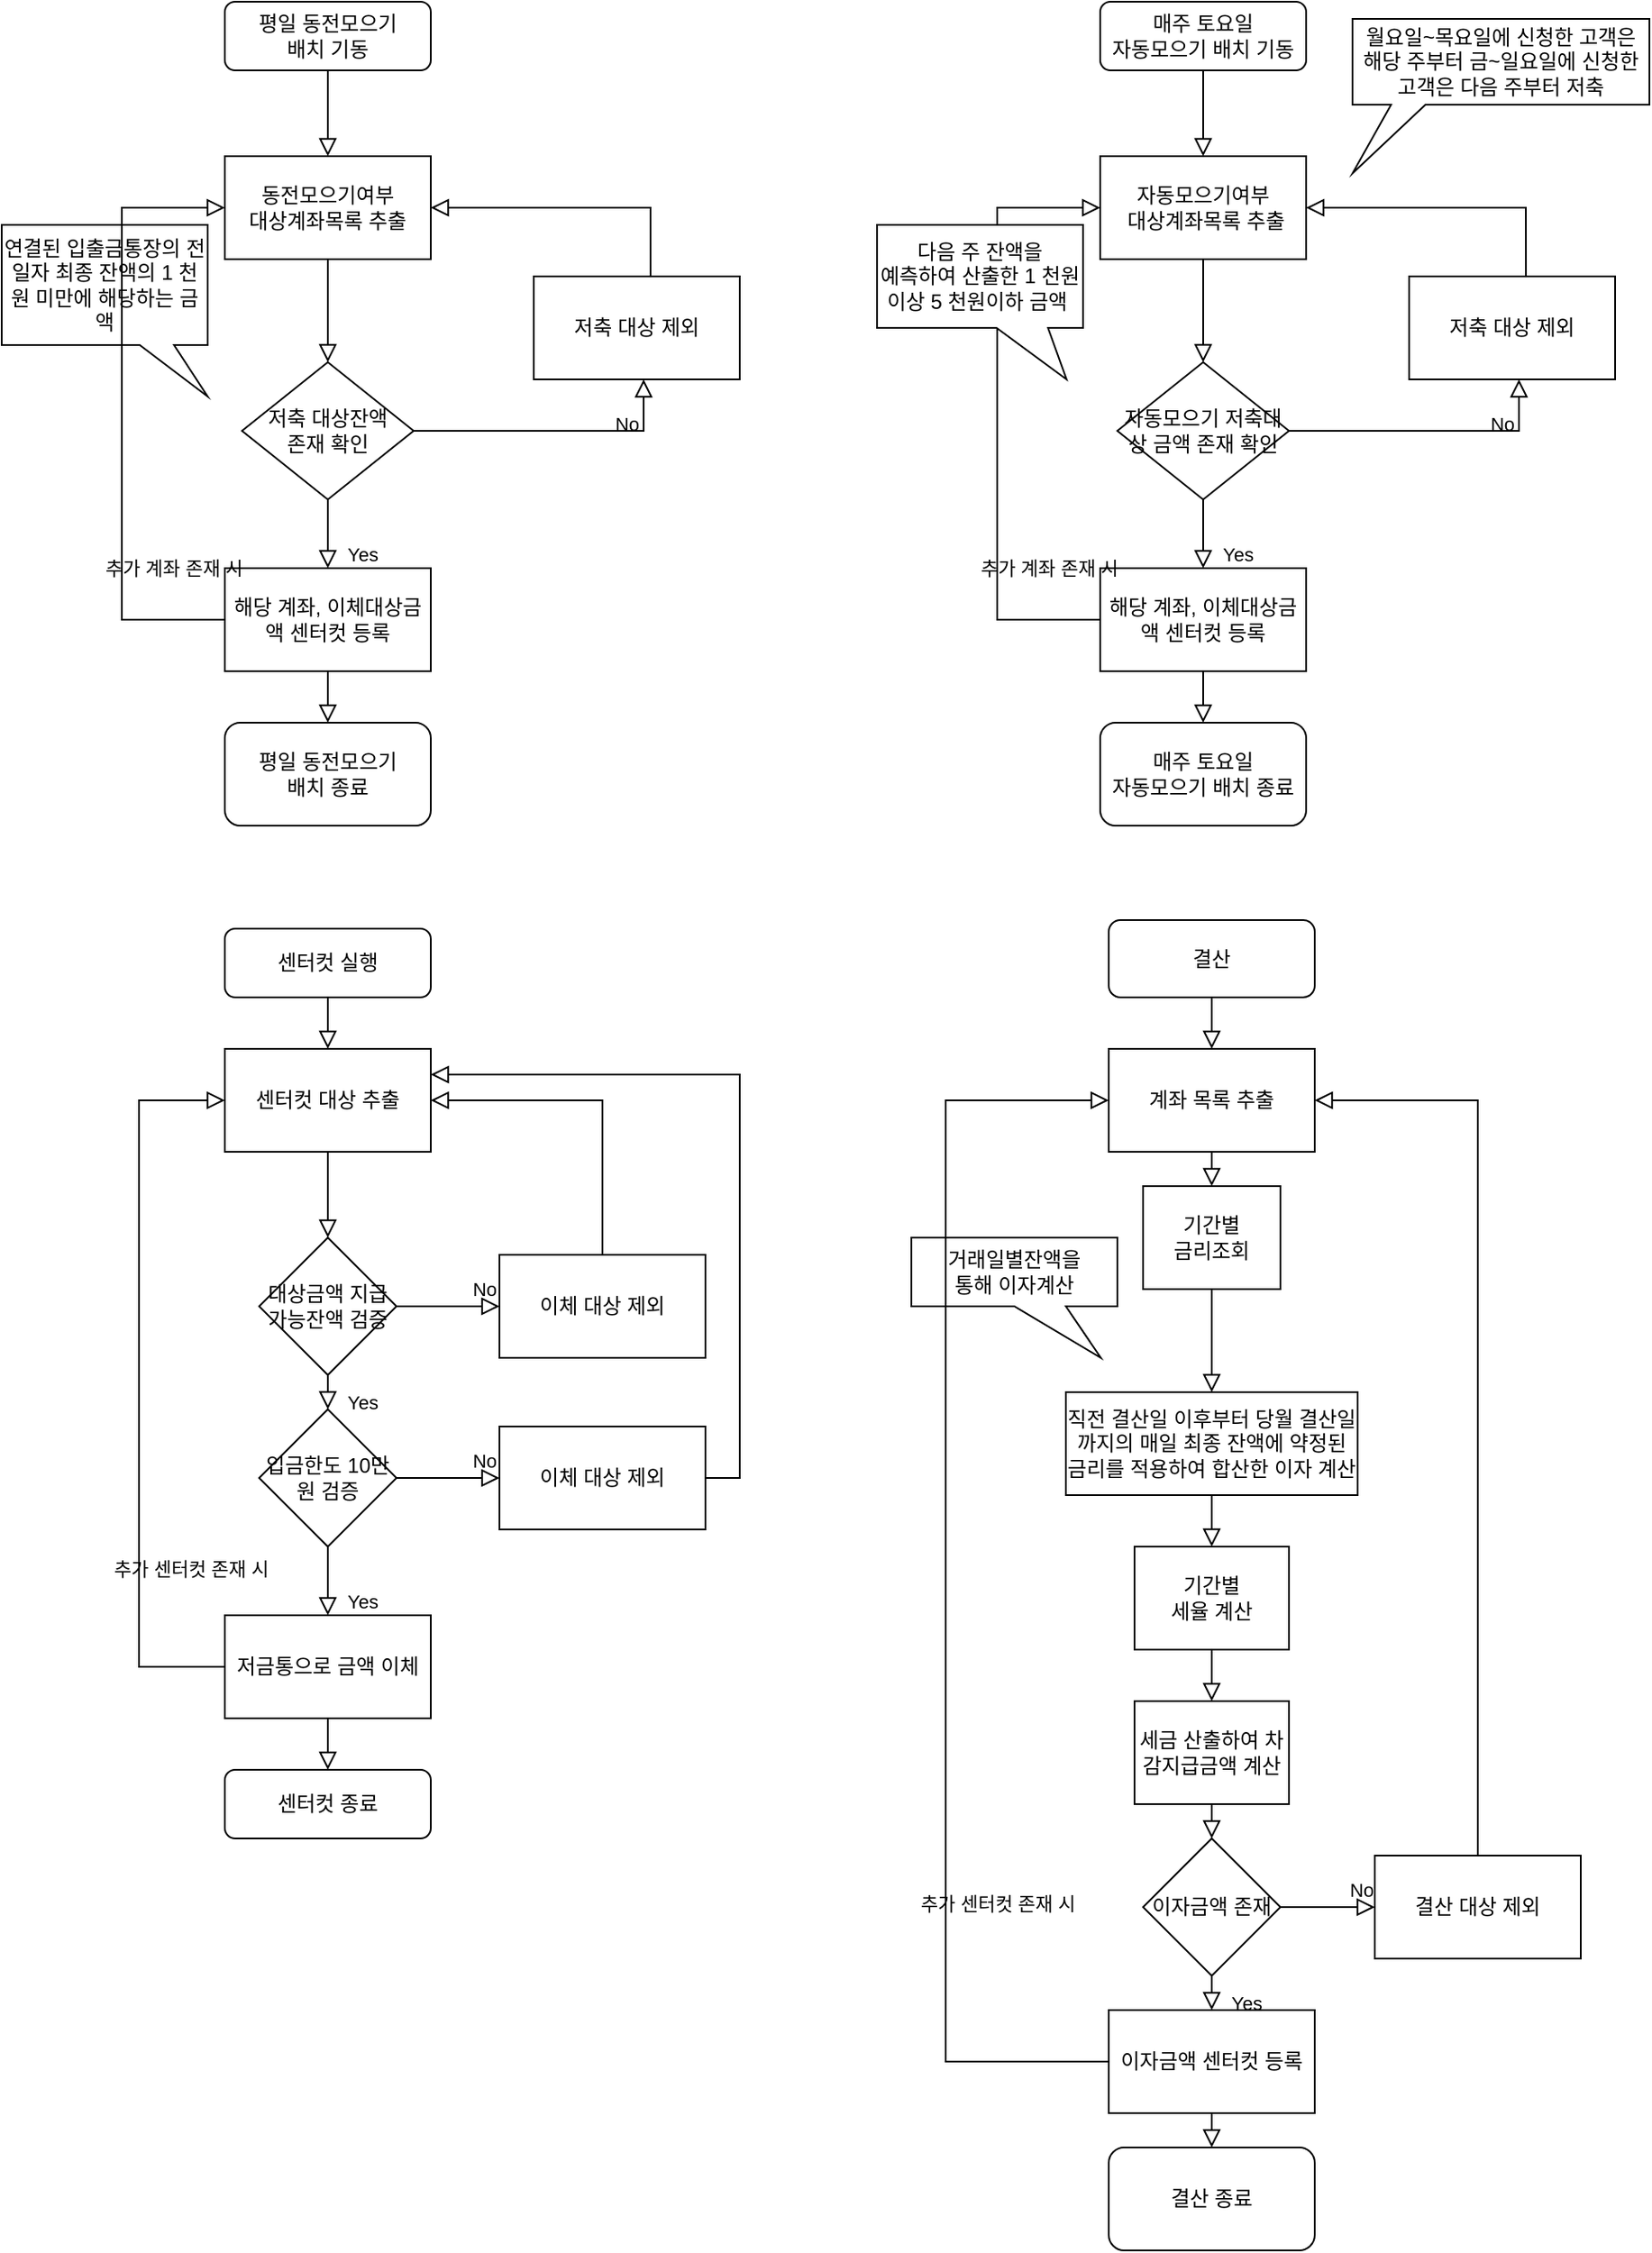 <mxfile version="14.4.3" type="github">
  <diagram id="C5RBs43oDa-KdzZeNtuy" name="Page-1">
    <mxGraphModel dx="1422" dy="705" grid="1" gridSize="10" guides="1" tooltips="1" connect="1" arrows="1" fold="1" page="1" pageScale="1" pageWidth="827" pageHeight="1169" math="0" shadow="0">
      <root>
        <mxCell id="WIyWlLk6GJQsqaUBKTNV-0" />
        <mxCell id="WIyWlLk6GJQsqaUBKTNV-1" parent="WIyWlLk6GJQsqaUBKTNV-0" />
        <mxCell id="NJwDhQcONGUGnTOFV3fi-0" value="" style="rounded=0;html=1;jettySize=auto;orthogonalLoop=1;fontSize=11;endArrow=block;endFill=0;endSize=8;strokeWidth=1;shadow=0;labelBackgroundColor=none;edgeStyle=orthogonalEdgeStyle;entryX=0.5;entryY=0;entryDx=0;entryDy=0;" edge="1" parent="WIyWlLk6GJQsqaUBKTNV-1" source="NJwDhQcONGUGnTOFV3fi-1" target="NJwDhQcONGUGnTOFV3fi-20">
          <mxGeometry relative="1" as="geometry">
            <mxPoint x="210" y="130" as="targetPoint" />
          </mxGeometry>
        </mxCell>
        <mxCell id="NJwDhQcONGUGnTOFV3fi-1" value="&lt;span style=&quot;background-color: rgb(255 , 255 , 255)&quot;&gt;&lt;font style=&quot;font-size: 12px&quot;&gt;평일 동전모으기 &lt;br&gt;배치 기동&lt;/font&gt;&lt;/span&gt;" style="rounded=1;whiteSpace=wrap;html=1;fontSize=12;glass=0;strokeWidth=1;shadow=0;" vertex="1" parent="WIyWlLk6GJQsqaUBKTNV-1">
          <mxGeometry x="150" y="40" width="120" height="40" as="geometry" />
        </mxCell>
        <mxCell id="NJwDhQcONGUGnTOFV3fi-19" value="&lt;span style=&quot;background-color: rgb(255 , 255 , 255)&quot;&gt;평일 동전모으기&lt;/span&gt;&lt;br style=&quot;background-color: rgb(255 , 255 , 255)&quot;&gt;&lt;span style=&quot;background-color: rgb(255 , 255 , 255)&quot;&gt;배치&lt;/span&gt;&lt;span style=&quot;background-color: rgb(255 , 255 , 255)&quot;&gt;&amp;nbsp;종료&lt;/span&gt;" style="rounded=1;whiteSpace=wrap;html=1;" vertex="1" parent="WIyWlLk6GJQsqaUBKTNV-1">
          <mxGeometry x="150" y="460" width="120" height="60" as="geometry" />
        </mxCell>
        <mxCell id="NJwDhQcONGUGnTOFV3fi-20" value="동전모으기여부&lt;br&gt;대상계좌목록 추출" style="rounded=0;whiteSpace=wrap;html=1;" vertex="1" parent="WIyWlLk6GJQsqaUBKTNV-1">
          <mxGeometry x="150" y="130" width="120" height="60" as="geometry" />
        </mxCell>
        <mxCell id="NJwDhQcONGUGnTOFV3fi-29" value="" style="rounded=0;html=1;jettySize=auto;orthogonalLoop=1;fontSize=11;endArrow=block;endFill=0;endSize=8;strokeWidth=1;shadow=0;labelBackgroundColor=none;edgeStyle=orthogonalEdgeStyle;exitX=0.5;exitY=1;exitDx=0;exitDy=0;" edge="1" parent="WIyWlLk6GJQsqaUBKTNV-1" source="NJwDhQcONGUGnTOFV3fi-20">
          <mxGeometry x="0.6" y="20" relative="1" as="geometry">
            <mxPoint x="220" y="90" as="sourcePoint" />
            <mxPoint x="210" y="250" as="targetPoint" />
            <mxPoint as="offset" />
          </mxGeometry>
        </mxCell>
        <mxCell id="NJwDhQcONGUGnTOFV3fi-30" value="해당 계좌, 이체대상금액 센터컷 등록" style="rounded=0;whiteSpace=wrap;html=1;" vertex="1" parent="WIyWlLk6GJQsqaUBKTNV-1">
          <mxGeometry x="150" y="370" width="120" height="60" as="geometry" />
        </mxCell>
        <mxCell id="NJwDhQcONGUGnTOFV3fi-31" value="저축 대상잔액 &lt;br&gt;존재 확인" style="rhombus;whiteSpace=wrap;html=1;" vertex="1" parent="WIyWlLk6GJQsqaUBKTNV-1">
          <mxGeometry x="160" y="250" width="100" height="80" as="geometry" />
        </mxCell>
        <mxCell id="NJwDhQcONGUGnTOFV3fi-32" value="Yes" style="rounded=0;html=1;jettySize=auto;orthogonalLoop=1;fontSize=11;endArrow=block;endFill=0;endSize=8;strokeWidth=1;shadow=0;labelBackgroundColor=none;edgeStyle=orthogonalEdgeStyle;exitX=0.5;exitY=1;exitDx=0;exitDy=0;entryX=0.5;entryY=0;entryDx=0;entryDy=0;" edge="1" parent="WIyWlLk6GJQsqaUBKTNV-1" source="NJwDhQcONGUGnTOFV3fi-31" target="NJwDhQcONGUGnTOFV3fi-30">
          <mxGeometry x="0.6" y="20" relative="1" as="geometry">
            <mxPoint x="220" y="90" as="sourcePoint" />
            <mxPoint x="220" y="140" as="targetPoint" />
            <mxPoint as="offset" />
          </mxGeometry>
        </mxCell>
        <mxCell id="NJwDhQcONGUGnTOFV3fi-33" value="No" style="rounded=0;html=1;jettySize=auto;orthogonalLoop=1;fontSize=11;endArrow=block;endFill=0;endSize=8;strokeWidth=1;shadow=0;labelBackgroundColor=none;edgeStyle=orthogonalEdgeStyle;exitX=1;exitY=0.5;exitDx=0;exitDy=0;entryX=0.5;entryY=1;entryDx=0;entryDy=0;" edge="1" parent="WIyWlLk6GJQsqaUBKTNV-1" source="NJwDhQcONGUGnTOFV3fi-31">
          <mxGeometry x="0.692" y="10" relative="1" as="geometry">
            <mxPoint x="285" y="50" as="sourcePoint" />
            <mxPoint x="394" y="260" as="targetPoint" />
            <mxPoint as="offset" />
            <Array as="points">
              <mxPoint x="394" y="290" />
            </Array>
          </mxGeometry>
        </mxCell>
        <mxCell id="NJwDhQcONGUGnTOFV3fi-35" value="저축 대상 제외" style="rounded=0;whiteSpace=wrap;html=1;" vertex="1" parent="WIyWlLk6GJQsqaUBKTNV-1">
          <mxGeometry x="330" y="200" width="120" height="60" as="geometry" />
        </mxCell>
        <mxCell id="NJwDhQcONGUGnTOFV3fi-36" value="" style="rounded=0;html=1;jettySize=auto;orthogonalLoop=1;fontSize=11;endArrow=block;endFill=0;endSize=8;strokeWidth=1;shadow=0;labelBackgroundColor=none;edgeStyle=orthogonalEdgeStyle;entryX=1;entryY=0.5;entryDx=0;entryDy=0;exitX=0.567;exitY=0;exitDx=0;exitDy=0;exitPerimeter=0;" edge="1" parent="WIyWlLk6GJQsqaUBKTNV-1" source="NJwDhQcONGUGnTOFV3fi-35" target="NJwDhQcONGUGnTOFV3fi-20">
          <mxGeometry x="0.6" y="20" relative="1" as="geometry">
            <mxPoint x="394" y="150" as="sourcePoint" />
            <mxPoint x="220" y="260" as="targetPoint" />
            <mxPoint as="offset" />
          </mxGeometry>
        </mxCell>
        <mxCell id="NJwDhQcONGUGnTOFV3fi-38" value="저금통으로 금액 이체" style="rounded=0;whiteSpace=wrap;html=1;" vertex="1" parent="WIyWlLk6GJQsqaUBKTNV-1">
          <mxGeometry x="150" y="980" width="120" height="60" as="geometry" />
        </mxCell>
        <mxCell id="NJwDhQcONGUGnTOFV3fi-49" value="연결된 입출금통장의 전일자 최종 잔액의 1 천원 미만에 해당하는 금액" style="shape=callout;whiteSpace=wrap;html=1;perimeter=calloutPerimeter;strokeColor=#000000;position2=1;base=20;size=30;position=0.67;" vertex="1" parent="WIyWlLk6GJQsqaUBKTNV-1">
          <mxGeometry x="20" y="170" width="120" height="100" as="geometry" />
        </mxCell>
        <mxCell id="NJwDhQcONGUGnTOFV3fi-51" value="&lt;span style=&quot;background-color: rgb(255 , 255 , 255)&quot;&gt;센터컷 실행&lt;/span&gt;" style="rounded=1;whiteSpace=wrap;html=1;fontSize=12;glass=0;strokeWidth=1;shadow=0;" vertex="1" parent="WIyWlLk6GJQsqaUBKTNV-1">
          <mxGeometry x="150" y="580" width="120" height="40" as="geometry" />
        </mxCell>
        <mxCell id="NJwDhQcONGUGnTOFV3fi-52" value="센터컷 대상 추출" style="rounded=0;whiteSpace=wrap;html=1;strokeColor=#000000;" vertex="1" parent="WIyWlLk6GJQsqaUBKTNV-1">
          <mxGeometry x="150" y="650" width="120" height="60" as="geometry" />
        </mxCell>
        <mxCell id="NJwDhQcONGUGnTOFV3fi-53" value="추가 계좌 존재 시" style="rounded=0;html=1;jettySize=auto;orthogonalLoop=1;fontSize=11;endArrow=block;endFill=0;endSize=8;strokeWidth=1;shadow=0;labelBackgroundColor=none;edgeStyle=orthogonalEdgeStyle;exitX=0;exitY=0.5;exitDx=0;exitDy=0;entryX=0;entryY=0.5;entryDx=0;entryDy=0;" edge="1" parent="WIyWlLk6GJQsqaUBKTNV-1" source="NJwDhQcONGUGnTOFV3fi-30" target="NJwDhQcONGUGnTOFV3fi-20">
          <mxGeometry x="-0.5" y="-30" relative="1" as="geometry">
            <mxPoint x="220" y="200" as="sourcePoint" />
            <mxPoint x="220" y="260" as="targetPoint" />
            <mxPoint as="offset" />
            <Array as="points">
              <mxPoint x="90" y="400" />
              <mxPoint x="90" y="160" />
            </Array>
          </mxGeometry>
        </mxCell>
        <mxCell id="NJwDhQcONGUGnTOFV3fi-54" value="" style="rounded=0;html=1;jettySize=auto;orthogonalLoop=1;fontSize=11;endArrow=block;endFill=0;endSize=8;strokeWidth=1;shadow=0;labelBackgroundColor=none;edgeStyle=orthogonalEdgeStyle;entryX=0.5;entryY=0;entryDx=0;entryDy=0;exitX=0.5;exitY=1;exitDx=0;exitDy=0;" edge="1" parent="WIyWlLk6GJQsqaUBKTNV-1" source="NJwDhQcONGUGnTOFV3fi-51" target="NJwDhQcONGUGnTOFV3fi-52">
          <mxGeometry relative="1" as="geometry">
            <mxPoint x="220" y="170" as="sourcePoint" />
            <mxPoint x="220" y="220" as="targetPoint" />
          </mxGeometry>
        </mxCell>
        <mxCell id="NJwDhQcONGUGnTOFV3fi-56" value="" style="rounded=0;html=1;jettySize=auto;orthogonalLoop=1;fontSize=11;endArrow=block;endFill=0;endSize=8;strokeWidth=1;shadow=0;labelBackgroundColor=none;edgeStyle=orthogonalEdgeStyle;entryX=0.5;entryY=0;entryDx=0;entryDy=0;exitX=0.5;exitY=1;exitDx=0;exitDy=0;" edge="1" parent="WIyWlLk6GJQsqaUBKTNV-1" source="NJwDhQcONGUGnTOFV3fi-52" target="NJwDhQcONGUGnTOFV3fi-60">
          <mxGeometry relative="1" as="geometry">
            <mxPoint x="220" y="630" as="sourcePoint" />
            <mxPoint x="210" y="750" as="targetPoint" />
          </mxGeometry>
        </mxCell>
        <mxCell id="NJwDhQcONGUGnTOFV3fi-59" value="" style="rounded=0;html=1;jettySize=auto;orthogonalLoop=1;fontSize=11;endArrow=block;endFill=0;endSize=8;strokeWidth=1;shadow=0;labelBackgroundColor=none;edgeStyle=orthogonalEdgeStyle;entryX=0.5;entryY=0;entryDx=0;entryDy=0;" edge="1" parent="WIyWlLk6GJQsqaUBKTNV-1" target="NJwDhQcONGUGnTOFV3fi-19">
          <mxGeometry x="0.6" y="20" relative="1" as="geometry">
            <mxPoint x="210" y="430" as="sourcePoint" />
            <mxPoint x="220" y="260" as="targetPoint" />
            <mxPoint as="offset" />
          </mxGeometry>
        </mxCell>
        <mxCell id="NJwDhQcONGUGnTOFV3fi-60" value="대상금액 지급가능잔액 검증" style="rhombus;whiteSpace=wrap;html=1;strokeColor=#000000;" vertex="1" parent="WIyWlLk6GJQsqaUBKTNV-1">
          <mxGeometry x="170" y="760" width="80" height="80" as="geometry" />
        </mxCell>
        <mxCell id="NJwDhQcONGUGnTOFV3fi-63" value="Yes" style="rounded=0;html=1;jettySize=auto;orthogonalLoop=1;fontSize=11;endArrow=block;endFill=0;endSize=8;strokeWidth=1;shadow=0;labelBackgroundColor=none;edgeStyle=orthogonalEdgeStyle;exitX=0.5;exitY=1;exitDx=0;exitDy=0;entryX=0.5;entryY=0;entryDx=0;entryDy=0;" edge="1" parent="WIyWlLk6GJQsqaUBKTNV-1" source="NJwDhQcONGUGnTOFV3fi-60" target="NJwDhQcONGUGnTOFV3fi-87">
          <mxGeometry x="0.6" y="20" relative="1" as="geometry">
            <mxPoint x="220" y="740" as="sourcePoint" />
            <mxPoint x="220" y="770" as="targetPoint" />
            <mxPoint as="offset" />
          </mxGeometry>
        </mxCell>
        <mxCell id="NJwDhQcONGUGnTOFV3fi-64" value="&lt;span style=&quot;background-color: rgb(255 , 255 , 255)&quot;&gt;센터컷 종료&lt;/span&gt;" style="rounded=1;whiteSpace=wrap;html=1;strokeColor=#000000;" vertex="1" parent="WIyWlLk6GJQsqaUBKTNV-1">
          <mxGeometry x="150" y="1070" width="120" height="40" as="geometry" />
        </mxCell>
        <mxCell id="NJwDhQcONGUGnTOFV3fi-65" value="" style="rounded=0;html=1;jettySize=auto;orthogonalLoop=1;fontSize=11;endArrow=block;endFill=0;endSize=8;strokeWidth=1;shadow=0;labelBackgroundColor=none;edgeStyle=orthogonalEdgeStyle;entryX=0.5;entryY=0;entryDx=0;entryDy=0;exitX=0.5;exitY=1;exitDx=0;exitDy=0;" edge="1" parent="WIyWlLk6GJQsqaUBKTNV-1" source="NJwDhQcONGUGnTOFV3fi-38" target="NJwDhQcONGUGnTOFV3fi-64">
          <mxGeometry relative="1" as="geometry">
            <mxPoint x="220" y="730" as="sourcePoint" />
            <mxPoint x="220" y="770" as="targetPoint" />
          </mxGeometry>
        </mxCell>
        <mxCell id="NJwDhQcONGUGnTOFV3fi-68" value="이체 대상 제외" style="rounded=0;whiteSpace=wrap;html=1;strokeColor=#000000;" vertex="1" parent="WIyWlLk6GJQsqaUBKTNV-1">
          <mxGeometry x="310" y="770" width="120" height="60" as="geometry" />
        </mxCell>
        <mxCell id="NJwDhQcONGUGnTOFV3fi-69" value="" style="rounded=0;html=1;jettySize=auto;orthogonalLoop=1;fontSize=11;endArrow=block;endFill=0;endSize=8;strokeWidth=1;shadow=0;labelBackgroundColor=none;edgeStyle=orthogonalEdgeStyle;entryX=1;entryY=0.5;entryDx=0;entryDy=0;exitX=0.5;exitY=0;exitDx=0;exitDy=0;" edge="1" parent="WIyWlLk6GJQsqaUBKTNV-1" source="NJwDhQcONGUGnTOFV3fi-68" target="NJwDhQcONGUGnTOFV3fi-52">
          <mxGeometry relative="1" as="geometry">
            <mxPoint x="220" y="720" as="sourcePoint" />
            <mxPoint x="220" y="770" as="targetPoint" />
          </mxGeometry>
        </mxCell>
        <mxCell id="NJwDhQcONGUGnTOFV3fi-70" value="No" style="rounded=0;html=1;jettySize=auto;orthogonalLoop=1;fontSize=11;endArrow=block;endFill=0;endSize=8;strokeWidth=1;shadow=0;labelBackgroundColor=none;edgeStyle=orthogonalEdgeStyle;exitX=1;exitY=0.5;exitDx=0;exitDy=0;entryX=0;entryY=0.5;entryDx=0;entryDy=0;" edge="1" parent="WIyWlLk6GJQsqaUBKTNV-1" source="NJwDhQcONGUGnTOFV3fi-60" target="NJwDhQcONGUGnTOFV3fi-68">
          <mxGeometry x="0.692" y="10" relative="1" as="geometry">
            <mxPoint x="270" y="300" as="sourcePoint" />
            <mxPoint x="300" y="750" as="targetPoint" />
            <mxPoint as="offset" />
            <Array as="points" />
          </mxGeometry>
        </mxCell>
        <mxCell id="NJwDhQcONGUGnTOFV3fi-71" value="추가 센터컷 존재 시" style="rounded=0;html=1;jettySize=auto;orthogonalLoop=1;fontSize=11;endArrow=block;endFill=0;endSize=8;strokeWidth=1;shadow=0;labelBackgroundColor=none;edgeStyle=orthogonalEdgeStyle;exitX=0;exitY=0.5;exitDx=0;exitDy=0;" edge="1" parent="WIyWlLk6GJQsqaUBKTNV-1" source="NJwDhQcONGUGnTOFV3fi-38" target="NJwDhQcONGUGnTOFV3fi-52">
          <mxGeometry x="-0.5" y="-30" relative="1" as="geometry">
            <mxPoint x="160" y="410" as="sourcePoint" />
            <mxPoint x="160" y="170" as="targetPoint" />
            <mxPoint as="offset" />
            <Array as="points">
              <mxPoint x="100" y="1010" />
              <mxPoint x="100" y="680" />
            </Array>
          </mxGeometry>
        </mxCell>
        <mxCell id="NJwDhQcONGUGnTOFV3fi-72" value="" style="rounded=0;html=1;jettySize=auto;orthogonalLoop=1;fontSize=11;endArrow=block;endFill=0;endSize=8;strokeWidth=1;shadow=0;labelBackgroundColor=none;edgeStyle=orthogonalEdgeStyle;entryX=0.5;entryY=0;entryDx=0;entryDy=0;" edge="1" parent="WIyWlLk6GJQsqaUBKTNV-1" source="NJwDhQcONGUGnTOFV3fi-73" target="NJwDhQcONGUGnTOFV3fi-75">
          <mxGeometry relative="1" as="geometry">
            <mxPoint x="720" y="130" as="targetPoint" />
          </mxGeometry>
        </mxCell>
        <mxCell id="NJwDhQcONGUGnTOFV3fi-73" value="&lt;span style=&quot;background-color: rgb(255 , 255 , 255)&quot;&gt;매주 토요일&lt;/span&gt;&lt;br style=&quot;background-color: rgb(255 , 255 , 255)&quot;&gt;&lt;span style=&quot;background-color: rgb(255 , 255 , 255)&quot;&gt;자동모으기 배치 기동&lt;/span&gt;" style="rounded=1;whiteSpace=wrap;html=1;fontSize=12;glass=0;strokeWidth=1;shadow=0;" vertex="1" parent="WIyWlLk6GJQsqaUBKTNV-1">
          <mxGeometry x="660" y="40" width="120" height="40" as="geometry" />
        </mxCell>
        <mxCell id="NJwDhQcONGUGnTOFV3fi-74" value="&lt;span style=&quot;background-color: rgb(255 , 255 , 255)&quot;&gt;매주 토요일&lt;/span&gt;&lt;br style=&quot;background-color: rgb(255 , 255 , 255)&quot;&gt;&lt;span style=&quot;background-color: rgb(255 , 255 , 255)&quot;&gt;자동모으기 배치 &lt;/span&gt;&lt;span style=&quot;background-color: rgb(255 , 255 , 255)&quot;&gt;종료&lt;/span&gt;" style="rounded=1;whiteSpace=wrap;html=1;" vertex="1" parent="WIyWlLk6GJQsqaUBKTNV-1">
          <mxGeometry x="660" y="460" width="120" height="60" as="geometry" />
        </mxCell>
        <mxCell id="NJwDhQcONGUGnTOFV3fi-75" value="자동모으기여부&lt;br&gt;&amp;nbsp;대상계좌목록 추출" style="rounded=0;whiteSpace=wrap;html=1;" vertex="1" parent="WIyWlLk6GJQsqaUBKTNV-1">
          <mxGeometry x="660" y="130" width="120" height="60" as="geometry" />
        </mxCell>
        <mxCell id="NJwDhQcONGUGnTOFV3fi-76" value="" style="rounded=0;html=1;jettySize=auto;orthogonalLoop=1;fontSize=11;endArrow=block;endFill=0;endSize=8;strokeWidth=1;shadow=0;labelBackgroundColor=none;edgeStyle=orthogonalEdgeStyle;exitX=0.5;exitY=1;exitDx=0;exitDy=0;" edge="1" parent="WIyWlLk6GJQsqaUBKTNV-1" source="NJwDhQcONGUGnTOFV3fi-75">
          <mxGeometry x="0.6" y="20" relative="1" as="geometry">
            <mxPoint x="730" y="90" as="sourcePoint" />
            <mxPoint x="720" y="250" as="targetPoint" />
            <mxPoint as="offset" />
          </mxGeometry>
        </mxCell>
        <mxCell id="NJwDhQcONGUGnTOFV3fi-77" value="해당 계좌, 이체대상금액 센터컷 등록" style="rounded=0;whiteSpace=wrap;html=1;" vertex="1" parent="WIyWlLk6GJQsqaUBKTNV-1">
          <mxGeometry x="660" y="370" width="120" height="60" as="geometry" />
        </mxCell>
        <mxCell id="NJwDhQcONGUGnTOFV3fi-78" value="자동모으기 저축대상 금액 존재 확인" style="rhombus;whiteSpace=wrap;html=1;" vertex="1" parent="WIyWlLk6GJQsqaUBKTNV-1">
          <mxGeometry x="670" y="250" width="100" height="80" as="geometry" />
        </mxCell>
        <mxCell id="NJwDhQcONGUGnTOFV3fi-79" value="Yes" style="rounded=0;html=1;jettySize=auto;orthogonalLoop=1;fontSize=11;endArrow=block;endFill=0;endSize=8;strokeWidth=1;shadow=0;labelBackgroundColor=none;edgeStyle=orthogonalEdgeStyle;exitX=0.5;exitY=1;exitDx=0;exitDy=0;entryX=0.5;entryY=0;entryDx=0;entryDy=0;" edge="1" parent="WIyWlLk6GJQsqaUBKTNV-1" source="NJwDhQcONGUGnTOFV3fi-78" target="NJwDhQcONGUGnTOFV3fi-77">
          <mxGeometry x="0.6" y="20" relative="1" as="geometry">
            <mxPoint x="730" y="90" as="sourcePoint" />
            <mxPoint x="730" y="140" as="targetPoint" />
            <mxPoint as="offset" />
          </mxGeometry>
        </mxCell>
        <mxCell id="NJwDhQcONGUGnTOFV3fi-80" value="No" style="rounded=0;html=1;jettySize=auto;orthogonalLoop=1;fontSize=11;endArrow=block;endFill=0;endSize=8;strokeWidth=1;shadow=0;labelBackgroundColor=none;edgeStyle=orthogonalEdgeStyle;exitX=1;exitY=0.5;exitDx=0;exitDy=0;entryX=0.5;entryY=1;entryDx=0;entryDy=0;" edge="1" parent="WIyWlLk6GJQsqaUBKTNV-1" source="NJwDhQcONGUGnTOFV3fi-78">
          <mxGeometry x="0.692" y="10" relative="1" as="geometry">
            <mxPoint x="795" y="50" as="sourcePoint" />
            <mxPoint x="904" y="260" as="targetPoint" />
            <mxPoint as="offset" />
            <Array as="points">
              <mxPoint x="904" y="290" />
            </Array>
          </mxGeometry>
        </mxCell>
        <mxCell id="NJwDhQcONGUGnTOFV3fi-81" value="저축 대상 제외" style="rounded=0;whiteSpace=wrap;html=1;" vertex="1" parent="WIyWlLk6GJQsqaUBKTNV-1">
          <mxGeometry x="840" y="200" width="120" height="60" as="geometry" />
        </mxCell>
        <mxCell id="NJwDhQcONGUGnTOFV3fi-82" value="" style="rounded=0;html=1;jettySize=auto;orthogonalLoop=1;fontSize=11;endArrow=block;endFill=0;endSize=8;strokeWidth=1;shadow=0;labelBackgroundColor=none;edgeStyle=orthogonalEdgeStyle;entryX=1;entryY=0.5;entryDx=0;entryDy=0;exitX=0.567;exitY=0;exitDx=0;exitDy=0;exitPerimeter=0;" edge="1" parent="WIyWlLk6GJQsqaUBKTNV-1" source="NJwDhQcONGUGnTOFV3fi-81" target="NJwDhQcONGUGnTOFV3fi-75">
          <mxGeometry x="0.6" y="20" relative="1" as="geometry">
            <mxPoint x="904" y="150" as="sourcePoint" />
            <mxPoint x="730" y="260" as="targetPoint" />
            <mxPoint as="offset" />
          </mxGeometry>
        </mxCell>
        <mxCell id="NJwDhQcONGUGnTOFV3fi-83" value="추가 계좌 존재 시" style="rounded=0;html=1;jettySize=auto;orthogonalLoop=1;fontSize=11;endArrow=block;endFill=0;endSize=8;strokeWidth=1;shadow=0;labelBackgroundColor=none;edgeStyle=orthogonalEdgeStyle;exitX=0;exitY=0.5;exitDx=0;exitDy=0;entryX=0;entryY=0.5;entryDx=0;entryDy=0;" edge="1" parent="WIyWlLk6GJQsqaUBKTNV-1" source="NJwDhQcONGUGnTOFV3fi-77" target="NJwDhQcONGUGnTOFV3fi-75">
          <mxGeometry x="-0.5" y="-30" relative="1" as="geometry">
            <mxPoint x="730" y="200" as="sourcePoint" />
            <mxPoint x="730" y="260" as="targetPoint" />
            <mxPoint as="offset" />
            <Array as="points">
              <mxPoint x="600" y="400" />
              <mxPoint x="600" y="160" />
            </Array>
          </mxGeometry>
        </mxCell>
        <mxCell id="NJwDhQcONGUGnTOFV3fi-84" value="" style="rounded=0;html=1;jettySize=auto;orthogonalLoop=1;fontSize=11;endArrow=block;endFill=0;endSize=8;strokeWidth=1;shadow=0;labelBackgroundColor=none;edgeStyle=orthogonalEdgeStyle;entryX=0.5;entryY=0;entryDx=0;entryDy=0;" edge="1" parent="WIyWlLk6GJQsqaUBKTNV-1" target="NJwDhQcONGUGnTOFV3fi-74">
          <mxGeometry x="0.6" y="20" relative="1" as="geometry">
            <mxPoint x="720" y="430" as="sourcePoint" />
            <mxPoint x="730" y="260" as="targetPoint" />
            <mxPoint as="offset" />
          </mxGeometry>
        </mxCell>
        <mxCell id="NJwDhQcONGUGnTOFV3fi-85" value="월요일~목요일에 신청한 고객은 해당 주부터 금~일요일에 신청한 고객은 다음 주부터 저축" style="shape=callout;whiteSpace=wrap;html=1;perimeter=calloutPerimeter;strokeColor=#000000;size=40;position=0.13;position2=0;" vertex="1" parent="WIyWlLk6GJQsqaUBKTNV-1">
          <mxGeometry x="807" y="50" width="173" height="90" as="geometry" />
        </mxCell>
        <mxCell id="NJwDhQcONGUGnTOFV3fi-86" value="다음 주 잔액을&lt;br/&gt;예측하여 산출한 1 천원 이상 5 천원이하 금액&amp;nbsp;" style="shape=callout;whiteSpace=wrap;html=1;perimeter=calloutPerimeter;strokeColor=#000000;base=30;size=30;position=0.58;position2=0.92;" vertex="1" parent="WIyWlLk6GJQsqaUBKTNV-1">
          <mxGeometry x="530" y="170" width="120" height="90" as="geometry" />
        </mxCell>
        <mxCell id="NJwDhQcONGUGnTOFV3fi-87" value="입금한도 10만원 검증" style="rhombus;whiteSpace=wrap;html=1;strokeColor=#000000;" vertex="1" parent="WIyWlLk6GJQsqaUBKTNV-1">
          <mxGeometry x="170" y="860" width="80" height="80" as="geometry" />
        </mxCell>
        <mxCell id="NJwDhQcONGUGnTOFV3fi-88" value="결산" style="rounded=1;whiteSpace=wrap;html=1;strokeColor=#000000;" vertex="1" parent="WIyWlLk6GJQsqaUBKTNV-1">
          <mxGeometry x="665" y="575" width="120" height="45" as="geometry" />
        </mxCell>
        <mxCell id="NJwDhQcONGUGnTOFV3fi-89" value="계좌 목록 추출" style="rounded=0;whiteSpace=wrap;html=1;" vertex="1" parent="WIyWlLk6GJQsqaUBKTNV-1">
          <mxGeometry x="665" y="650" width="120" height="60" as="geometry" />
        </mxCell>
        <mxCell id="NJwDhQcONGUGnTOFV3fi-92" value="기간별 &lt;br&gt;금리조회" style="rounded=0;whiteSpace=wrap;html=1;" vertex="1" parent="WIyWlLk6GJQsqaUBKTNV-1">
          <mxGeometry x="685" y="730" width="80" height="60" as="geometry" />
        </mxCell>
        <mxCell id="NJwDhQcONGUGnTOFV3fi-93" value="직전 결산일 이후부터 당월 결산일까지의 매일 최종 잔액에 약정된 금리를 적용하여 합산한 이자 계산" style="rounded=0;whiteSpace=wrap;html=1;" vertex="1" parent="WIyWlLk6GJQsqaUBKTNV-1">
          <mxGeometry x="640" y="850" width="170" height="60" as="geometry" />
        </mxCell>
        <mxCell id="NJwDhQcONGUGnTOFV3fi-94" value="거래일별잔액을 &lt;br&gt;통해 이자계산" style="shape=callout;whiteSpace=wrap;html=1;perimeter=calloutPerimeter;size=30;position=0.5;position2=0.92;base=30;" vertex="1" parent="WIyWlLk6GJQsqaUBKTNV-1">
          <mxGeometry x="550" y="760" width="120" height="70" as="geometry" />
        </mxCell>
        <mxCell id="NJwDhQcONGUGnTOFV3fi-96" value="" style="rounded=0;html=1;jettySize=auto;orthogonalLoop=1;fontSize=11;endArrow=block;endFill=0;endSize=8;strokeWidth=1;shadow=0;labelBackgroundColor=none;edgeStyle=orthogonalEdgeStyle;exitX=0.5;exitY=1;exitDx=0;exitDy=0;entryX=0.5;entryY=0;entryDx=0;entryDy=0;" edge="1" parent="WIyWlLk6GJQsqaUBKTNV-1" source="NJwDhQcONGUGnTOFV3fi-92" target="NJwDhQcONGUGnTOFV3fi-93">
          <mxGeometry x="0.333" y="20" relative="1" as="geometry">
            <mxPoint as="offset" />
            <mxPoint x="765" y="760" as="sourcePoint" />
            <mxPoint x="725" y="840" as="targetPoint" />
            <Array as="points" />
          </mxGeometry>
        </mxCell>
        <mxCell id="NJwDhQcONGUGnTOFV3fi-97" value="기간별 &lt;br&gt;세율 계산" style="rounded=0;whiteSpace=wrap;html=1;" vertex="1" parent="WIyWlLk6GJQsqaUBKTNV-1">
          <mxGeometry x="680" y="940" width="90" height="60" as="geometry" />
        </mxCell>
        <mxCell id="NJwDhQcONGUGnTOFV3fi-98" value="세금 산출하여 차감지급금액 계산" style="rounded=0;whiteSpace=wrap;html=1;" vertex="1" parent="WIyWlLk6GJQsqaUBKTNV-1">
          <mxGeometry x="680" y="1030" width="90" height="60" as="geometry" />
        </mxCell>
        <mxCell id="NJwDhQcONGUGnTOFV3fi-99" value="" style="rounded=0;html=1;jettySize=auto;orthogonalLoop=1;fontSize=11;endArrow=block;endFill=0;endSize=8;strokeWidth=1;shadow=0;labelBackgroundColor=none;edgeStyle=orthogonalEdgeStyle;exitX=0.5;exitY=1;exitDx=0;exitDy=0;entryX=0.5;entryY=0;entryDx=0;entryDy=0;" edge="1" parent="WIyWlLk6GJQsqaUBKTNV-1" source="NJwDhQcONGUGnTOFV3fi-97" target="NJwDhQcONGUGnTOFV3fi-98">
          <mxGeometry x="0.333" y="20" relative="1" as="geometry">
            <mxPoint as="offset" />
            <mxPoint x="895" y="720" as="sourcePoint" />
            <mxPoint x="945" y="720" as="targetPoint" />
          </mxGeometry>
        </mxCell>
        <mxCell id="NJwDhQcONGUGnTOFV3fi-103" value="이자금액 존재" style="rhombus;whiteSpace=wrap;html=1;strokeColor=#000000;" vertex="1" parent="WIyWlLk6GJQsqaUBKTNV-1">
          <mxGeometry x="685" y="1110" width="80" height="80" as="geometry" />
        </mxCell>
        <mxCell id="NJwDhQcONGUGnTOFV3fi-105" value="이자금액 센터컷 등록" style="rounded=0;whiteSpace=wrap;html=1;" vertex="1" parent="WIyWlLk6GJQsqaUBKTNV-1">
          <mxGeometry x="665" y="1210" width="120" height="60" as="geometry" />
        </mxCell>
        <mxCell id="NJwDhQcONGUGnTOFV3fi-106" value="결산 종료" style="rounded=1;whiteSpace=wrap;html=1;strokeColor=#000000;" vertex="1" parent="WIyWlLk6GJQsqaUBKTNV-1">
          <mxGeometry x="665" y="1290" width="120" height="60" as="geometry" />
        </mxCell>
        <mxCell id="NJwDhQcONGUGnTOFV3fi-107" value="No" style="rounded=0;html=1;jettySize=auto;orthogonalLoop=1;fontSize=11;endArrow=block;endFill=0;endSize=8;strokeWidth=1;shadow=0;labelBackgroundColor=none;edgeStyle=orthogonalEdgeStyle;exitX=1;exitY=0.5;exitDx=0;exitDy=0;entryX=0;entryY=0.5;entryDx=0;entryDy=0;" edge="1" parent="WIyWlLk6GJQsqaUBKTNV-1" source="NJwDhQcONGUGnTOFV3fi-103" target="NJwDhQcONGUGnTOFV3fi-108">
          <mxGeometry x="0.692" y="10" relative="1" as="geometry">
            <mxPoint x="260" y="810" as="sourcePoint" />
            <mxPoint x="320" y="810" as="targetPoint" />
            <mxPoint as="offset" />
            <Array as="points" />
          </mxGeometry>
        </mxCell>
        <mxCell id="NJwDhQcONGUGnTOFV3fi-108" value="결산 대상 제외" style="rounded=0;whiteSpace=wrap;html=1;strokeColor=#000000;" vertex="1" parent="WIyWlLk6GJQsqaUBKTNV-1">
          <mxGeometry x="820" y="1120" width="120" height="60" as="geometry" />
        </mxCell>
        <mxCell id="NJwDhQcONGUGnTOFV3fi-109" value="" style="rounded=0;html=1;jettySize=auto;orthogonalLoop=1;fontSize=11;endArrow=block;endFill=0;endSize=8;strokeWidth=1;shadow=0;labelBackgroundColor=none;edgeStyle=orthogonalEdgeStyle;entryX=1;entryY=0.5;entryDx=0;entryDy=0;exitX=0.5;exitY=0;exitDx=0;exitDy=0;" edge="1" parent="WIyWlLk6GJQsqaUBKTNV-1" source="NJwDhQcONGUGnTOFV3fi-108" target="NJwDhQcONGUGnTOFV3fi-89">
          <mxGeometry relative="1" as="geometry">
            <mxPoint x="380" y="780" as="sourcePoint" />
            <mxPoint x="280" y="690" as="targetPoint" />
          </mxGeometry>
        </mxCell>
        <mxCell id="NJwDhQcONGUGnTOFV3fi-110" value="추가 센터컷 존재 시" style="rounded=0;html=1;jettySize=auto;orthogonalLoop=1;fontSize=11;endArrow=block;endFill=0;endSize=8;strokeWidth=1;shadow=0;labelBackgroundColor=none;edgeStyle=orthogonalEdgeStyle;exitX=0;exitY=0.5;exitDx=0;exitDy=0;entryX=0;entryY=0.5;entryDx=0;entryDy=0;" edge="1" parent="WIyWlLk6GJQsqaUBKTNV-1" source="NJwDhQcONGUGnTOFV3fi-105" target="NJwDhQcONGUGnTOFV3fi-89">
          <mxGeometry x="-0.5" y="-30" relative="1" as="geometry">
            <mxPoint x="160" y="910" as="sourcePoint" />
            <mxPoint x="160" y="690" as="targetPoint" />
            <mxPoint as="offset" />
            <Array as="points">
              <mxPoint x="570" y="1240" />
              <mxPoint x="570" y="680" />
            </Array>
          </mxGeometry>
        </mxCell>
        <mxCell id="NJwDhQcONGUGnTOFV3fi-111" value="" style="rounded=0;html=1;jettySize=auto;orthogonalLoop=1;fontSize=11;endArrow=block;endFill=0;endSize=8;strokeWidth=1;shadow=0;labelBackgroundColor=none;edgeStyle=orthogonalEdgeStyle;exitX=0.5;exitY=1;exitDx=0;exitDy=0;entryX=0.5;entryY=0;entryDx=0;entryDy=0;" edge="1" parent="WIyWlLk6GJQsqaUBKTNV-1" source="NJwDhQcONGUGnTOFV3fi-98" target="NJwDhQcONGUGnTOFV3fi-103">
          <mxGeometry x="0.333" y="20" relative="1" as="geometry">
            <mxPoint as="offset" />
            <mxPoint x="735" y="1010" as="sourcePoint" />
            <mxPoint x="735" y="1040" as="targetPoint" />
          </mxGeometry>
        </mxCell>
        <mxCell id="NJwDhQcONGUGnTOFV3fi-112" value="" style="rounded=0;html=1;jettySize=auto;orthogonalLoop=1;fontSize=11;endArrow=block;endFill=0;endSize=8;strokeWidth=1;shadow=0;labelBackgroundColor=none;edgeStyle=orthogonalEdgeStyle;exitX=0.5;exitY=1;exitDx=0;exitDy=0;entryX=0.5;entryY=0;entryDx=0;entryDy=0;" edge="1" parent="WIyWlLk6GJQsqaUBKTNV-1" source="NJwDhQcONGUGnTOFV3fi-105" target="NJwDhQcONGUGnTOFV3fi-106">
          <mxGeometry x="0.333" y="20" relative="1" as="geometry">
            <mxPoint as="offset" />
            <mxPoint x="735" y="1100" as="sourcePoint" />
            <mxPoint x="735" y="1120" as="targetPoint" />
          </mxGeometry>
        </mxCell>
        <mxCell id="NJwDhQcONGUGnTOFV3fi-113" value="Yes" style="rounded=0;html=1;jettySize=auto;orthogonalLoop=1;fontSize=11;endArrow=block;endFill=0;endSize=8;strokeWidth=1;shadow=0;labelBackgroundColor=none;edgeStyle=orthogonalEdgeStyle;exitX=0.5;exitY=1;exitDx=0;exitDy=0;entryX=0.5;entryY=0;entryDx=0;entryDy=0;" edge="1" parent="WIyWlLk6GJQsqaUBKTNV-1" source="NJwDhQcONGUGnTOFV3fi-103" target="NJwDhQcONGUGnTOFV3fi-105">
          <mxGeometry x="0.6" y="20" relative="1" as="geometry">
            <mxPoint x="220" y="850" as="sourcePoint" />
            <mxPoint x="220" y="880" as="targetPoint" />
            <mxPoint as="offset" />
          </mxGeometry>
        </mxCell>
        <mxCell id="NJwDhQcONGUGnTOFV3fi-114" value="" style="rounded=0;html=1;jettySize=auto;orthogonalLoop=1;fontSize=11;endArrow=block;endFill=0;endSize=8;strokeWidth=1;shadow=0;labelBackgroundColor=none;edgeStyle=orthogonalEdgeStyle;exitX=0.5;exitY=1;exitDx=0;exitDy=0;entryX=0.5;entryY=0;entryDx=0;entryDy=0;" edge="1" parent="WIyWlLk6GJQsqaUBKTNV-1" source="NJwDhQcONGUGnTOFV3fi-93" target="NJwDhQcONGUGnTOFV3fi-97">
          <mxGeometry x="0.333" y="20" relative="1" as="geometry">
            <mxPoint as="offset" />
            <mxPoint x="735" y="800" as="sourcePoint" />
            <mxPoint x="735" y="860" as="targetPoint" />
            <Array as="points" />
          </mxGeometry>
        </mxCell>
        <mxCell id="NJwDhQcONGUGnTOFV3fi-115" value="" style="rounded=0;html=1;jettySize=auto;orthogonalLoop=1;fontSize=11;endArrow=block;endFill=0;endSize=8;strokeWidth=1;shadow=0;labelBackgroundColor=none;edgeStyle=orthogonalEdgeStyle;entryX=0.5;entryY=0;entryDx=0;entryDy=0;exitX=0.5;exitY=1;exitDx=0;exitDy=0;" edge="1" parent="WIyWlLk6GJQsqaUBKTNV-1" source="NJwDhQcONGUGnTOFV3fi-88" target="NJwDhQcONGUGnTOFV3fi-89">
          <mxGeometry relative="1" as="geometry">
            <mxPoint x="220" y="630" as="sourcePoint" />
            <mxPoint x="220" y="660" as="targetPoint" />
          </mxGeometry>
        </mxCell>
        <mxCell id="NJwDhQcONGUGnTOFV3fi-116" value="" style="rounded=0;html=1;jettySize=auto;orthogonalLoop=1;fontSize=11;endArrow=block;endFill=0;endSize=8;strokeWidth=1;shadow=0;labelBackgroundColor=none;edgeStyle=orthogonalEdgeStyle;entryX=0.5;entryY=0;entryDx=0;entryDy=0;" edge="1" parent="WIyWlLk6GJQsqaUBKTNV-1" target="NJwDhQcONGUGnTOFV3fi-92">
          <mxGeometry relative="1" as="geometry">
            <mxPoint x="725" y="710" as="sourcePoint" />
            <mxPoint x="735" y="660" as="targetPoint" />
          </mxGeometry>
        </mxCell>
        <mxCell id="NJwDhQcONGUGnTOFV3fi-117" value="Yes" style="rounded=0;html=1;jettySize=auto;orthogonalLoop=1;fontSize=11;endArrow=block;endFill=0;endSize=8;strokeWidth=1;shadow=0;labelBackgroundColor=none;edgeStyle=orthogonalEdgeStyle;exitX=0.5;exitY=1;exitDx=0;exitDy=0;entryX=0.5;entryY=0;entryDx=0;entryDy=0;" edge="1" parent="WIyWlLk6GJQsqaUBKTNV-1" source="NJwDhQcONGUGnTOFV3fi-87" target="NJwDhQcONGUGnTOFV3fi-38">
          <mxGeometry x="0.6" y="20" relative="1" as="geometry">
            <mxPoint x="210" y="970" as="sourcePoint" />
            <mxPoint x="220" y="910" as="targetPoint" />
            <mxPoint as="offset" />
          </mxGeometry>
        </mxCell>
        <mxCell id="NJwDhQcONGUGnTOFV3fi-118" value="이체 대상 제외" style="rounded=0;whiteSpace=wrap;html=1;strokeColor=#000000;" vertex="1" parent="WIyWlLk6GJQsqaUBKTNV-1">
          <mxGeometry x="310" y="870" width="120" height="60" as="geometry" />
        </mxCell>
        <mxCell id="NJwDhQcONGUGnTOFV3fi-119" value="No" style="rounded=0;html=1;jettySize=auto;orthogonalLoop=1;fontSize=11;endArrow=block;endFill=0;endSize=8;strokeWidth=1;shadow=0;labelBackgroundColor=none;edgeStyle=orthogonalEdgeStyle;exitX=1;exitY=0.5;exitDx=0;exitDy=0;entryX=0;entryY=0.5;entryDx=0;entryDy=0;" edge="1" parent="WIyWlLk6GJQsqaUBKTNV-1" source="NJwDhQcONGUGnTOFV3fi-87" target="NJwDhQcONGUGnTOFV3fi-118">
          <mxGeometry x="0.692" y="10" relative="1" as="geometry">
            <mxPoint x="260" y="810" as="sourcePoint" />
            <mxPoint x="320" y="810" as="targetPoint" />
            <mxPoint as="offset" />
            <Array as="points" />
          </mxGeometry>
        </mxCell>
        <mxCell id="NJwDhQcONGUGnTOFV3fi-120" value="" style="rounded=0;html=1;jettySize=auto;orthogonalLoop=1;fontSize=11;endArrow=block;endFill=0;endSize=8;strokeWidth=1;shadow=0;labelBackgroundColor=none;edgeStyle=orthogonalEdgeStyle;entryX=1;entryY=0.25;entryDx=0;entryDy=0;exitX=1;exitY=0.5;exitDx=0;exitDy=0;" edge="1" parent="WIyWlLk6GJQsqaUBKTNV-1" source="NJwDhQcONGUGnTOFV3fi-118" target="NJwDhQcONGUGnTOFV3fi-52">
          <mxGeometry relative="1" as="geometry">
            <mxPoint x="380" y="780" as="sourcePoint" />
            <mxPoint x="280" y="690" as="targetPoint" />
          </mxGeometry>
        </mxCell>
      </root>
    </mxGraphModel>
  </diagram>
</mxfile>
